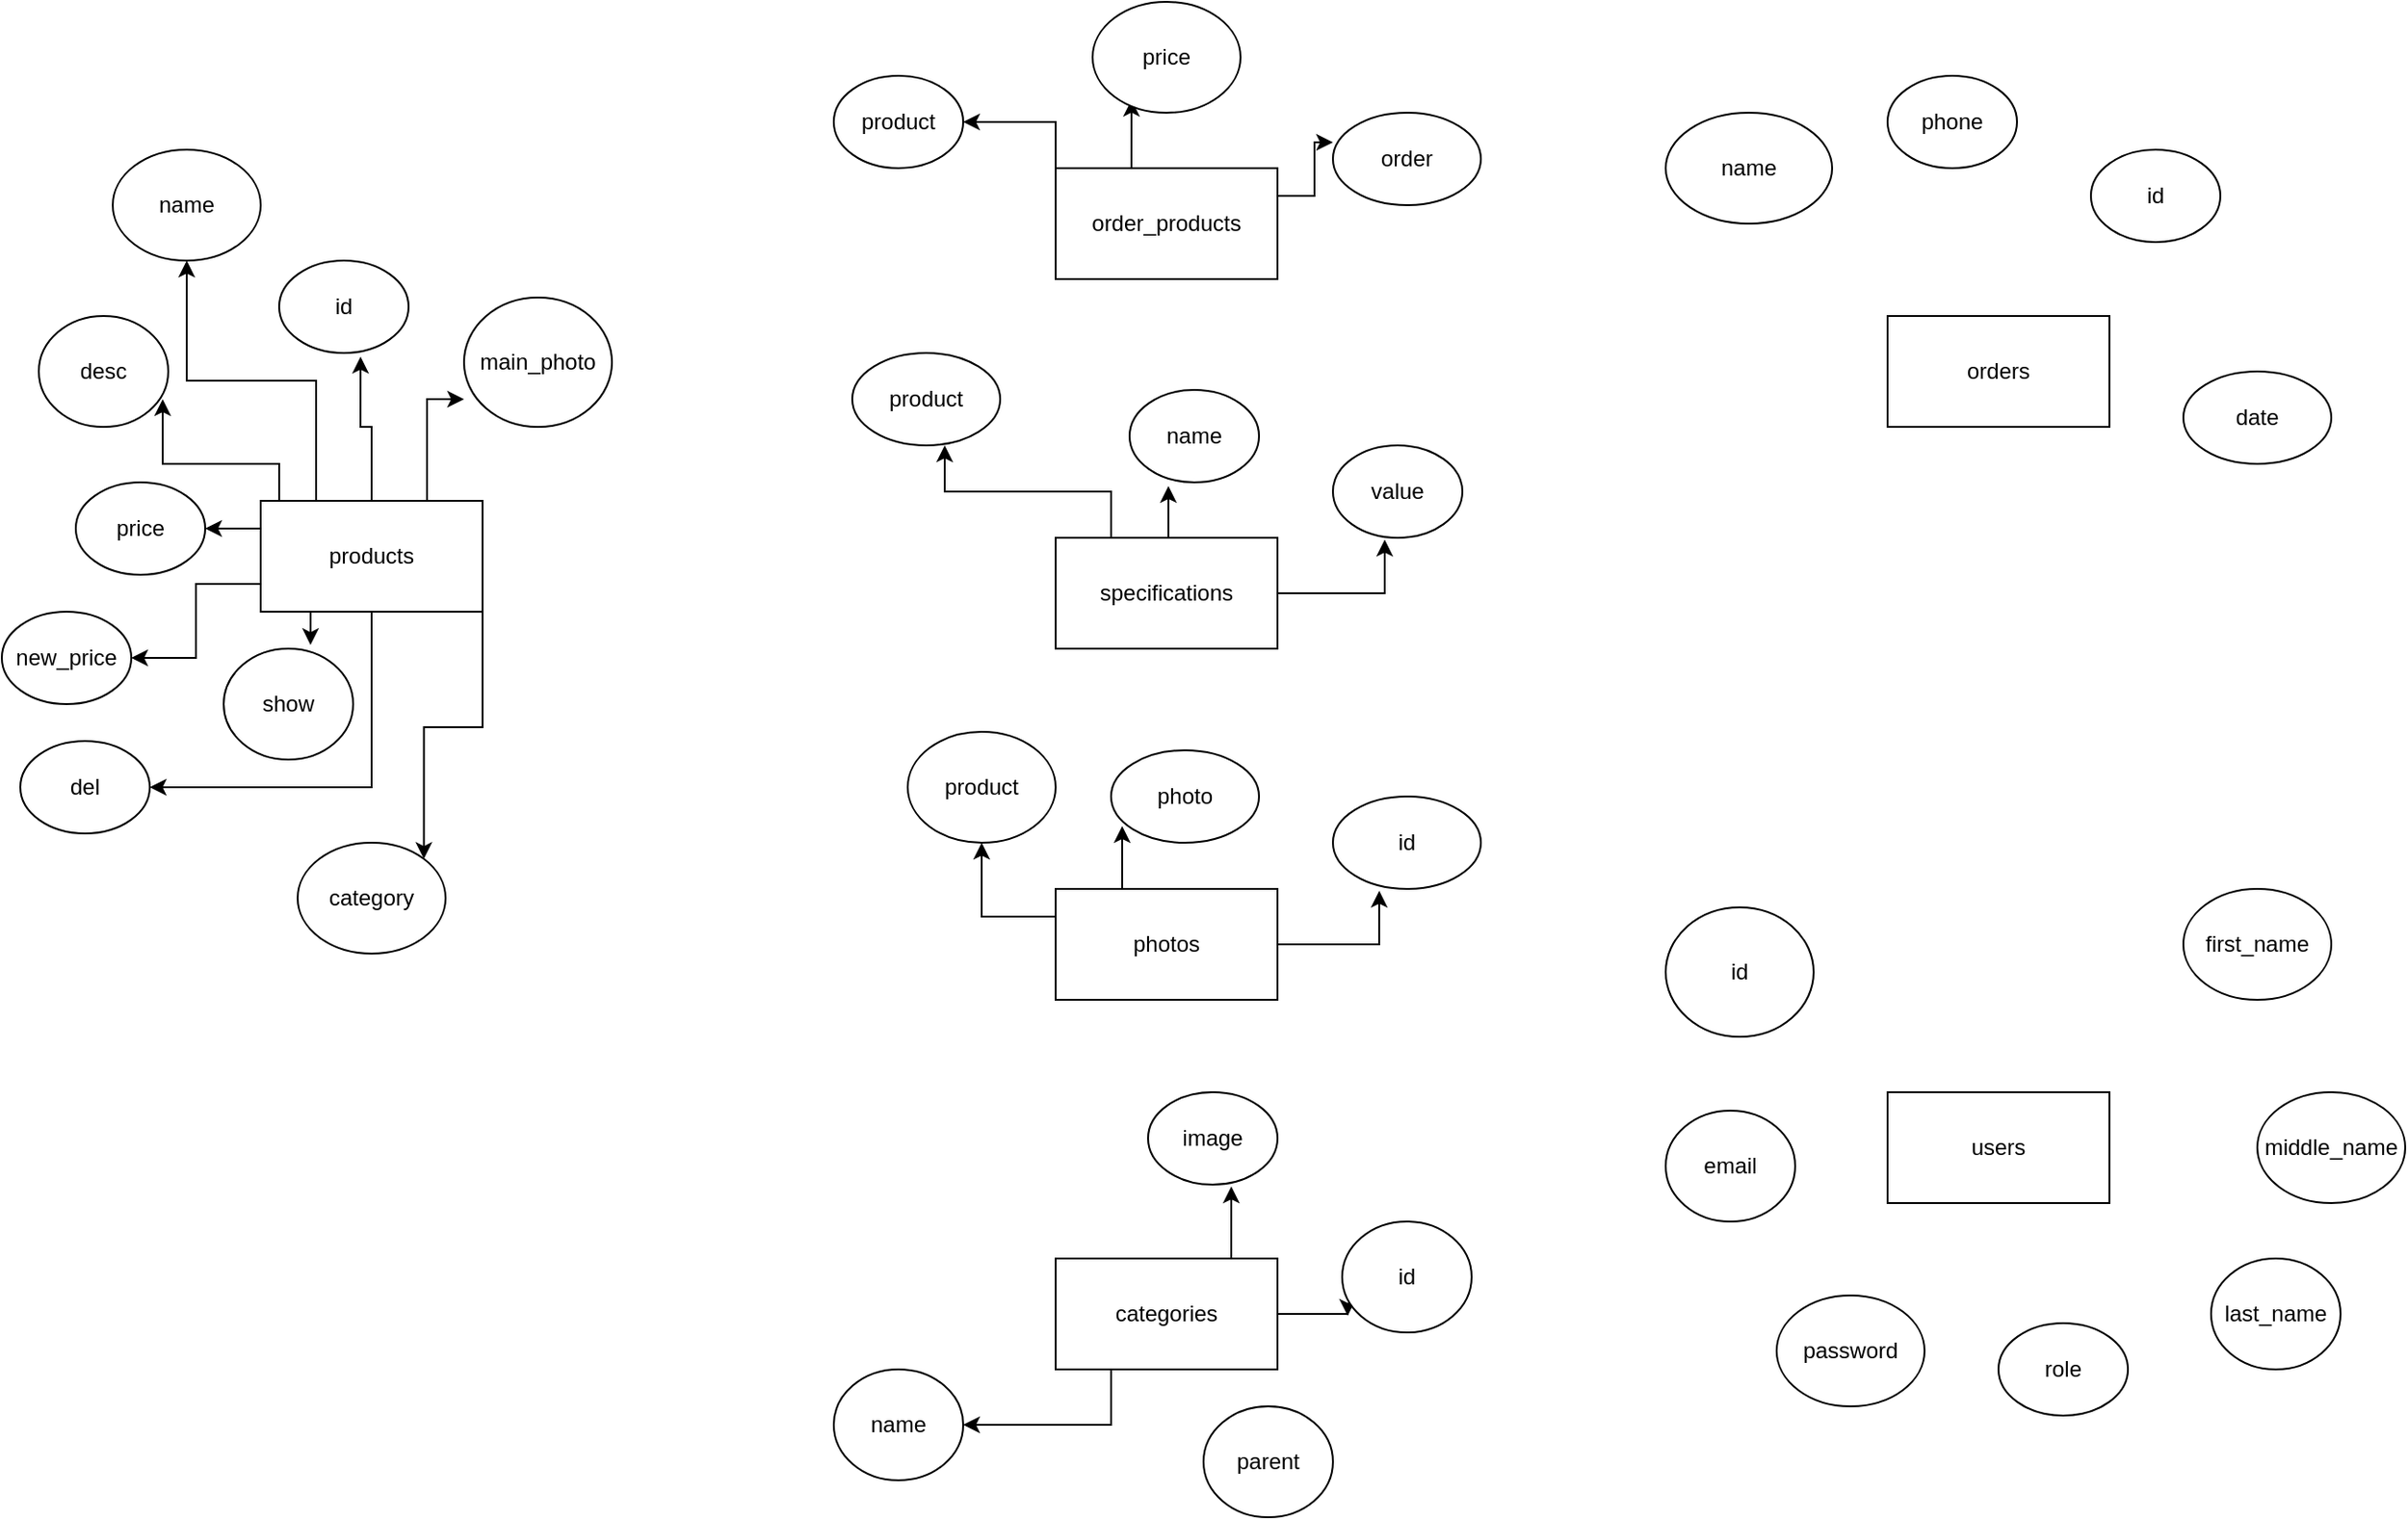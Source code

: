 <mxfile version="14.6.13" type="github">
  <diagram name="Page-1" id="ad52d381-51e7-2e0d-a935-2d0ddd2fd229">
    <mxGraphModel dx="1422" dy="774" grid="1" gridSize="10" guides="1" tooltips="1" connect="1" arrows="1" fold="1" page="1" pageScale="1" pageWidth="1100" pageHeight="850" background="none" math="0" shadow="0">
      <root>
        <mxCell id="0" />
        <mxCell id="1" parent="0" />
        <mxCell id="4Z3fvCkt99TCQZcz4V7g-72" style="edgeStyle=orthogonalEdgeStyle;rounded=0;orthogonalLoop=1;jettySize=auto;html=1;exitX=1;exitY=1;exitDx=0;exitDy=0;entryX=1;entryY=0;entryDx=0;entryDy=0;" edge="1" parent="1" source="4Z3fvCkt99TCQZcz4V7g-3" target="4Z3fvCkt99TCQZcz4V7g-5">
          <mxGeometry relative="1" as="geometry" />
        </mxCell>
        <mxCell id="4Z3fvCkt99TCQZcz4V7g-78" style="edgeStyle=orthogonalEdgeStyle;rounded=0;orthogonalLoop=1;jettySize=auto;html=1;exitX=0.5;exitY=1;exitDx=0;exitDy=0;entryX=1;entryY=0.5;entryDx=0;entryDy=0;" edge="1" parent="1" source="4Z3fvCkt99TCQZcz4V7g-3" target="4Z3fvCkt99TCQZcz4V7g-12">
          <mxGeometry relative="1" as="geometry" />
        </mxCell>
        <mxCell id="4Z3fvCkt99TCQZcz4V7g-79" style="edgeStyle=orthogonalEdgeStyle;rounded=0;orthogonalLoop=1;jettySize=auto;html=1;exitX=0.25;exitY=1;exitDx=0;exitDy=0;entryX=0.671;entryY=-0.033;entryDx=0;entryDy=0;entryPerimeter=0;" edge="1" parent="1" source="4Z3fvCkt99TCQZcz4V7g-3" target="4Z3fvCkt99TCQZcz4V7g-11">
          <mxGeometry relative="1" as="geometry" />
        </mxCell>
        <mxCell id="4Z3fvCkt99TCQZcz4V7g-81" style="edgeStyle=orthogonalEdgeStyle;rounded=0;orthogonalLoop=1;jettySize=auto;html=1;exitX=0;exitY=0.75;exitDx=0;exitDy=0;entryX=1;entryY=0.5;entryDx=0;entryDy=0;" edge="1" parent="1" source="4Z3fvCkt99TCQZcz4V7g-3" target="4Z3fvCkt99TCQZcz4V7g-9">
          <mxGeometry relative="1" as="geometry" />
        </mxCell>
        <mxCell id="4Z3fvCkt99TCQZcz4V7g-83" style="edgeStyle=orthogonalEdgeStyle;rounded=0;orthogonalLoop=1;jettySize=auto;html=1;exitX=0;exitY=0.25;exitDx=0;exitDy=0;entryX=1;entryY=0.5;entryDx=0;entryDy=0;" edge="1" parent="1" source="4Z3fvCkt99TCQZcz4V7g-3" target="4Z3fvCkt99TCQZcz4V7g-8">
          <mxGeometry relative="1" as="geometry" />
        </mxCell>
        <mxCell id="4Z3fvCkt99TCQZcz4V7g-84" style="edgeStyle=orthogonalEdgeStyle;rounded=0;orthogonalLoop=1;jettySize=auto;html=1;exitX=0.25;exitY=0;exitDx=0;exitDy=0;entryX=0.957;entryY=0.75;entryDx=0;entryDy=0;entryPerimeter=0;" edge="1" parent="1" source="4Z3fvCkt99TCQZcz4V7g-3" target="4Z3fvCkt99TCQZcz4V7g-7">
          <mxGeometry relative="1" as="geometry">
            <Array as="points">
              <mxPoint x="170" y="290" />
              <mxPoint x="170" y="270" />
              <mxPoint x="107" y="270" />
            </Array>
          </mxGeometry>
        </mxCell>
        <mxCell id="4Z3fvCkt99TCQZcz4V7g-85" style="edgeStyle=orthogonalEdgeStyle;rounded=0;orthogonalLoop=1;jettySize=auto;html=1;exitX=0.25;exitY=0;exitDx=0;exitDy=0;entryX=0.5;entryY=1;entryDx=0;entryDy=0;" edge="1" parent="1" source="4Z3fvCkt99TCQZcz4V7g-3" target="4Z3fvCkt99TCQZcz4V7g-6">
          <mxGeometry relative="1" as="geometry" />
        </mxCell>
        <mxCell id="4Z3fvCkt99TCQZcz4V7g-86" style="edgeStyle=orthogonalEdgeStyle;rounded=0;orthogonalLoop=1;jettySize=auto;html=1;exitX=0.5;exitY=0;exitDx=0;exitDy=0;entryX=0.629;entryY=1.04;entryDx=0;entryDy=0;entryPerimeter=0;" edge="1" parent="1" source="4Z3fvCkt99TCQZcz4V7g-3" target="4Z3fvCkt99TCQZcz4V7g-4">
          <mxGeometry relative="1" as="geometry" />
        </mxCell>
        <mxCell id="4Z3fvCkt99TCQZcz4V7g-87" style="edgeStyle=orthogonalEdgeStyle;rounded=0;orthogonalLoop=1;jettySize=auto;html=1;exitX=0.75;exitY=0;exitDx=0;exitDy=0;entryX=0;entryY=0.786;entryDx=0;entryDy=0;entryPerimeter=0;" edge="1" parent="1" source="4Z3fvCkt99TCQZcz4V7g-3" target="4Z3fvCkt99TCQZcz4V7g-10">
          <mxGeometry relative="1" as="geometry" />
        </mxCell>
        <mxCell id="4Z3fvCkt99TCQZcz4V7g-3" value="products" style="rounded=0;whiteSpace=wrap;html=1;" vertex="1" parent="1">
          <mxGeometry x="160" y="290" width="120" height="60" as="geometry" />
        </mxCell>
        <mxCell id="4Z3fvCkt99TCQZcz4V7g-4" value="id" style="ellipse;whiteSpace=wrap;html=1;" vertex="1" parent="1">
          <mxGeometry x="170" y="160" width="70" height="50" as="geometry" />
        </mxCell>
        <mxCell id="4Z3fvCkt99TCQZcz4V7g-5" value="category" style="ellipse;whiteSpace=wrap;html=1;" vertex="1" parent="1">
          <mxGeometry x="180" y="475" width="80" height="60" as="geometry" />
        </mxCell>
        <mxCell id="4Z3fvCkt99TCQZcz4V7g-6" value="name" style="ellipse;whiteSpace=wrap;html=1;" vertex="1" parent="1">
          <mxGeometry x="80" y="100" width="80" height="60" as="geometry" />
        </mxCell>
        <mxCell id="4Z3fvCkt99TCQZcz4V7g-7" value="desc" style="ellipse;whiteSpace=wrap;html=1;" vertex="1" parent="1">
          <mxGeometry x="40" y="190" width="70" height="60" as="geometry" />
        </mxCell>
        <mxCell id="4Z3fvCkt99TCQZcz4V7g-8" value="price" style="ellipse;whiteSpace=wrap;html=1;" vertex="1" parent="1">
          <mxGeometry x="60" y="280" width="70" height="50" as="geometry" />
        </mxCell>
        <mxCell id="4Z3fvCkt99TCQZcz4V7g-9" value="new_price" style="ellipse;whiteSpace=wrap;html=1;" vertex="1" parent="1">
          <mxGeometry x="20" y="350" width="70" height="50" as="geometry" />
        </mxCell>
        <mxCell id="4Z3fvCkt99TCQZcz4V7g-10" value="main_photo" style="ellipse;whiteSpace=wrap;html=1;" vertex="1" parent="1">
          <mxGeometry x="270" y="180" width="80" height="70" as="geometry" />
        </mxCell>
        <mxCell id="4Z3fvCkt99TCQZcz4V7g-11" value="show" style="ellipse;whiteSpace=wrap;html=1;" vertex="1" parent="1">
          <mxGeometry x="140" y="370" width="70" height="60" as="geometry" />
        </mxCell>
        <mxCell id="4Z3fvCkt99TCQZcz4V7g-12" value="del" style="ellipse;whiteSpace=wrap;html=1;" vertex="1" parent="1">
          <mxGeometry x="30" y="420" width="70" height="50" as="geometry" />
        </mxCell>
        <mxCell id="4Z3fvCkt99TCQZcz4V7g-88" style="edgeStyle=orthogonalEdgeStyle;rounded=0;orthogonalLoop=1;jettySize=auto;html=1;exitX=0;exitY=0;exitDx=0;exitDy=0;entryX=1;entryY=0.5;entryDx=0;entryDy=0;" edge="1" parent="1" source="4Z3fvCkt99TCQZcz4V7g-13" target="4Z3fvCkt99TCQZcz4V7g-15">
          <mxGeometry relative="1" as="geometry" />
        </mxCell>
        <mxCell id="4Z3fvCkt99TCQZcz4V7g-89" style="edgeStyle=orthogonalEdgeStyle;rounded=0;orthogonalLoop=1;jettySize=auto;html=1;exitX=0.25;exitY=0;exitDx=0;exitDy=0;entryX=0.263;entryY=0.883;entryDx=0;entryDy=0;entryPerimeter=0;" edge="1" parent="1" source="4Z3fvCkt99TCQZcz4V7g-13" target="4Z3fvCkt99TCQZcz4V7g-16">
          <mxGeometry relative="1" as="geometry" />
        </mxCell>
        <mxCell id="4Z3fvCkt99TCQZcz4V7g-90" style="edgeStyle=orthogonalEdgeStyle;rounded=0;orthogonalLoop=1;jettySize=auto;html=1;exitX=1;exitY=0.25;exitDx=0;exitDy=0;entryX=0;entryY=0.32;entryDx=0;entryDy=0;entryPerimeter=0;" edge="1" parent="1" source="4Z3fvCkt99TCQZcz4V7g-13" target="4Z3fvCkt99TCQZcz4V7g-14">
          <mxGeometry relative="1" as="geometry" />
        </mxCell>
        <mxCell id="4Z3fvCkt99TCQZcz4V7g-13" value="order_products" style="rounded=0;whiteSpace=wrap;html=1;" vertex="1" parent="1">
          <mxGeometry x="590" y="110" width="120" height="60" as="geometry" />
        </mxCell>
        <mxCell id="4Z3fvCkt99TCQZcz4V7g-14" value="order" style="ellipse;whiteSpace=wrap;html=1;" vertex="1" parent="1">
          <mxGeometry x="740" y="80" width="80" height="50" as="geometry" />
        </mxCell>
        <mxCell id="4Z3fvCkt99TCQZcz4V7g-15" value="product" style="ellipse;whiteSpace=wrap;html=1;" vertex="1" parent="1">
          <mxGeometry x="470" y="60" width="70" height="50" as="geometry" />
        </mxCell>
        <mxCell id="4Z3fvCkt99TCQZcz4V7g-16" value="price" style="ellipse;whiteSpace=wrap;html=1;" vertex="1" parent="1">
          <mxGeometry x="610" y="20" width="80" height="60" as="geometry" />
        </mxCell>
        <mxCell id="4Z3fvCkt99TCQZcz4V7g-92" style="edgeStyle=orthogonalEdgeStyle;rounded=0;orthogonalLoop=1;jettySize=auto;html=1;exitX=0.5;exitY=0;exitDx=0;exitDy=0;entryX=0.3;entryY=1.04;entryDx=0;entryDy=0;entryPerimeter=0;" edge="1" parent="1" source="4Z3fvCkt99TCQZcz4V7g-17" target="4Z3fvCkt99TCQZcz4V7g-19">
          <mxGeometry relative="1" as="geometry" />
        </mxCell>
        <mxCell id="4Z3fvCkt99TCQZcz4V7g-93" style="edgeStyle=orthogonalEdgeStyle;rounded=0;orthogonalLoop=1;jettySize=auto;html=1;exitX=1;exitY=0.5;exitDx=0;exitDy=0;entryX=0.4;entryY=1.02;entryDx=0;entryDy=0;entryPerimeter=0;" edge="1" parent="1" source="4Z3fvCkt99TCQZcz4V7g-17" target="4Z3fvCkt99TCQZcz4V7g-18">
          <mxGeometry relative="1" as="geometry" />
        </mxCell>
        <mxCell id="4Z3fvCkt99TCQZcz4V7g-94" style="edgeStyle=orthogonalEdgeStyle;rounded=0;orthogonalLoop=1;jettySize=auto;html=1;exitX=0.25;exitY=0;exitDx=0;exitDy=0;entryX=0.625;entryY=1;entryDx=0;entryDy=0;entryPerimeter=0;" edge="1" parent="1" source="4Z3fvCkt99TCQZcz4V7g-17" target="4Z3fvCkt99TCQZcz4V7g-20">
          <mxGeometry relative="1" as="geometry" />
        </mxCell>
        <mxCell id="4Z3fvCkt99TCQZcz4V7g-17" value="specifications" style="rounded=0;whiteSpace=wrap;html=1;" vertex="1" parent="1">
          <mxGeometry x="590" y="310" width="120" height="60" as="geometry" />
        </mxCell>
        <mxCell id="4Z3fvCkt99TCQZcz4V7g-18" value="value" style="ellipse;whiteSpace=wrap;html=1;" vertex="1" parent="1">
          <mxGeometry x="740" y="260" width="70" height="50" as="geometry" />
        </mxCell>
        <mxCell id="4Z3fvCkt99TCQZcz4V7g-19" value="name" style="ellipse;whiteSpace=wrap;html=1;" vertex="1" parent="1">
          <mxGeometry x="630" y="230" width="70" height="50" as="geometry" />
        </mxCell>
        <mxCell id="4Z3fvCkt99TCQZcz4V7g-20" value="product" style="ellipse;whiteSpace=wrap;html=1;" vertex="1" parent="1">
          <mxGeometry x="480" y="210" width="80" height="50" as="geometry" />
        </mxCell>
        <mxCell id="4Z3fvCkt99TCQZcz4V7g-95" style="edgeStyle=orthogonalEdgeStyle;rounded=0;orthogonalLoop=1;jettySize=auto;html=1;exitX=0;exitY=0.25;exitDx=0;exitDy=0;entryX=0.5;entryY=1;entryDx=0;entryDy=0;" edge="1" parent="1" source="4Z3fvCkt99TCQZcz4V7g-21" target="4Z3fvCkt99TCQZcz4V7g-23">
          <mxGeometry relative="1" as="geometry" />
        </mxCell>
        <mxCell id="4Z3fvCkt99TCQZcz4V7g-96" style="edgeStyle=orthogonalEdgeStyle;rounded=0;orthogonalLoop=1;jettySize=auto;html=1;exitX=0.25;exitY=0;exitDx=0;exitDy=0;entryX=0.075;entryY=0.82;entryDx=0;entryDy=0;entryPerimeter=0;" edge="1" parent="1" source="4Z3fvCkt99TCQZcz4V7g-21" target="4Z3fvCkt99TCQZcz4V7g-24">
          <mxGeometry relative="1" as="geometry" />
        </mxCell>
        <mxCell id="4Z3fvCkt99TCQZcz4V7g-97" style="edgeStyle=orthogonalEdgeStyle;rounded=0;orthogonalLoop=1;jettySize=auto;html=1;exitX=1;exitY=0.5;exitDx=0;exitDy=0;entryX=0.313;entryY=1.02;entryDx=0;entryDy=0;entryPerimeter=0;" edge="1" parent="1" source="4Z3fvCkt99TCQZcz4V7g-21" target="4Z3fvCkt99TCQZcz4V7g-22">
          <mxGeometry relative="1" as="geometry" />
        </mxCell>
        <mxCell id="4Z3fvCkt99TCQZcz4V7g-21" value="photos" style="rounded=0;whiteSpace=wrap;html=1;" vertex="1" parent="1">
          <mxGeometry x="590" y="500" width="120" height="60" as="geometry" />
        </mxCell>
        <mxCell id="4Z3fvCkt99TCQZcz4V7g-22" value="id" style="ellipse;whiteSpace=wrap;html=1;" vertex="1" parent="1">
          <mxGeometry x="740" y="450" width="80" height="50" as="geometry" />
        </mxCell>
        <mxCell id="4Z3fvCkt99TCQZcz4V7g-23" value="product" style="ellipse;whiteSpace=wrap;html=1;" vertex="1" parent="1">
          <mxGeometry x="510" y="415" width="80" height="60" as="geometry" />
        </mxCell>
        <mxCell id="4Z3fvCkt99TCQZcz4V7g-24" value="photo" style="ellipse;whiteSpace=wrap;html=1;" vertex="1" parent="1">
          <mxGeometry x="620" y="425" width="80" height="50" as="geometry" />
        </mxCell>
        <mxCell id="4Z3fvCkt99TCQZcz4V7g-98" style="edgeStyle=orthogonalEdgeStyle;rounded=0;orthogonalLoop=1;jettySize=auto;html=1;exitX=1;exitY=0.5;exitDx=0;exitDy=0;entryX=0.043;entryY=0.85;entryDx=0;entryDy=0;entryPerimeter=0;" edge="1" parent="1" source="4Z3fvCkt99TCQZcz4V7g-25" target="4Z3fvCkt99TCQZcz4V7g-26">
          <mxGeometry relative="1" as="geometry" />
        </mxCell>
        <mxCell id="4Z3fvCkt99TCQZcz4V7g-99" style="edgeStyle=orthogonalEdgeStyle;rounded=0;orthogonalLoop=1;jettySize=auto;html=1;exitX=0.75;exitY=0;exitDx=0;exitDy=0;entryX=0.643;entryY=1.02;entryDx=0;entryDy=0;entryPerimeter=0;" edge="1" parent="1" source="4Z3fvCkt99TCQZcz4V7g-25" target="4Z3fvCkt99TCQZcz4V7g-29">
          <mxGeometry relative="1" as="geometry" />
        </mxCell>
        <mxCell id="4Z3fvCkt99TCQZcz4V7g-101" style="edgeStyle=orthogonalEdgeStyle;rounded=0;orthogonalLoop=1;jettySize=auto;html=1;exitX=0.25;exitY=1;exitDx=0;exitDy=0;entryX=1;entryY=0.5;entryDx=0;entryDy=0;" edge="1" parent="1" source="4Z3fvCkt99TCQZcz4V7g-25" target="4Z3fvCkt99TCQZcz4V7g-27">
          <mxGeometry relative="1" as="geometry" />
        </mxCell>
        <mxCell id="4Z3fvCkt99TCQZcz4V7g-25" value="categories" style="rounded=0;whiteSpace=wrap;html=1;" vertex="1" parent="1">
          <mxGeometry x="590" y="700" width="120" height="60" as="geometry" />
        </mxCell>
        <mxCell id="4Z3fvCkt99TCQZcz4V7g-26" value="id" style="ellipse;whiteSpace=wrap;html=1;" vertex="1" parent="1">
          <mxGeometry x="745" y="680" width="70" height="60" as="geometry" />
        </mxCell>
        <mxCell id="4Z3fvCkt99TCQZcz4V7g-27" value="name" style="ellipse;whiteSpace=wrap;html=1;" vertex="1" parent="1">
          <mxGeometry x="470" y="760" width="70" height="60" as="geometry" />
        </mxCell>
        <mxCell id="4Z3fvCkt99TCQZcz4V7g-28" value="parent" style="ellipse;whiteSpace=wrap;html=1;" vertex="1" parent="1">
          <mxGeometry x="670" y="780" width="70" height="60" as="geometry" />
        </mxCell>
        <mxCell id="4Z3fvCkt99TCQZcz4V7g-29" value="image" style="ellipse;whiteSpace=wrap;html=1;" vertex="1" parent="1">
          <mxGeometry x="640" y="610" width="70" height="50" as="geometry" />
        </mxCell>
        <mxCell id="4Z3fvCkt99TCQZcz4V7g-30" value="orders" style="rounded=0;whiteSpace=wrap;html=1;" vertex="1" parent="1">
          <mxGeometry x="1040" y="190" width="120" height="60" as="geometry" />
        </mxCell>
        <mxCell id="4Z3fvCkt99TCQZcz4V7g-31" value="id" style="ellipse;whiteSpace=wrap;html=1;" vertex="1" parent="1">
          <mxGeometry x="1150" y="100" width="70" height="50" as="geometry" />
        </mxCell>
        <mxCell id="4Z3fvCkt99TCQZcz4V7g-32" value="name" style="ellipse;whiteSpace=wrap;html=1;" vertex="1" parent="1">
          <mxGeometry x="920" y="80" width="90" height="60" as="geometry" />
        </mxCell>
        <mxCell id="4Z3fvCkt99TCQZcz4V7g-33" value="phone" style="ellipse;whiteSpace=wrap;html=1;" vertex="1" parent="1">
          <mxGeometry x="1040" y="60" width="70" height="50" as="geometry" />
        </mxCell>
        <mxCell id="4Z3fvCkt99TCQZcz4V7g-34" value="date" style="ellipse;whiteSpace=wrap;html=1;" vertex="1" parent="1">
          <mxGeometry x="1200" y="220" width="80" height="50" as="geometry" />
        </mxCell>
        <mxCell id="4Z3fvCkt99TCQZcz4V7g-35" value="users" style="rounded=0;whiteSpace=wrap;html=1;" vertex="1" parent="1">
          <mxGeometry x="1040" y="610" width="120" height="60" as="geometry" />
        </mxCell>
        <mxCell id="4Z3fvCkt99TCQZcz4V7g-36" value="id" style="ellipse;whiteSpace=wrap;html=1;" vertex="1" parent="1">
          <mxGeometry x="920" y="510" width="80" height="70" as="geometry" />
        </mxCell>
        <mxCell id="4Z3fvCkt99TCQZcz4V7g-37" value="email" style="ellipse;whiteSpace=wrap;html=1;" vertex="1" parent="1">
          <mxGeometry x="920" y="620" width="70" height="60" as="geometry" />
        </mxCell>
        <mxCell id="4Z3fvCkt99TCQZcz4V7g-38" value="password" style="ellipse;whiteSpace=wrap;html=1;" vertex="1" parent="1">
          <mxGeometry x="980" y="720" width="80" height="60" as="geometry" />
        </mxCell>
        <mxCell id="4Z3fvCkt99TCQZcz4V7g-39" value="first_name" style="ellipse;whiteSpace=wrap;html=1;" vertex="1" parent="1">
          <mxGeometry x="1200" y="500" width="80" height="60" as="geometry" />
        </mxCell>
        <mxCell id="4Z3fvCkt99TCQZcz4V7g-40" value="last_name" style="ellipse;whiteSpace=wrap;html=1;" vertex="1" parent="1">
          <mxGeometry x="1215" y="700" width="70" height="60" as="geometry" />
        </mxCell>
        <mxCell id="4Z3fvCkt99TCQZcz4V7g-41" value="middle_name" style="ellipse;whiteSpace=wrap;html=1;" vertex="1" parent="1">
          <mxGeometry x="1240" y="610" width="80" height="60" as="geometry" />
        </mxCell>
        <mxCell id="4Z3fvCkt99TCQZcz4V7g-42" value="role" style="ellipse;whiteSpace=wrap;html=1;" vertex="1" parent="1">
          <mxGeometry x="1100" y="735" width="70" height="50" as="geometry" />
        </mxCell>
      </root>
    </mxGraphModel>
  </diagram>
</mxfile>
